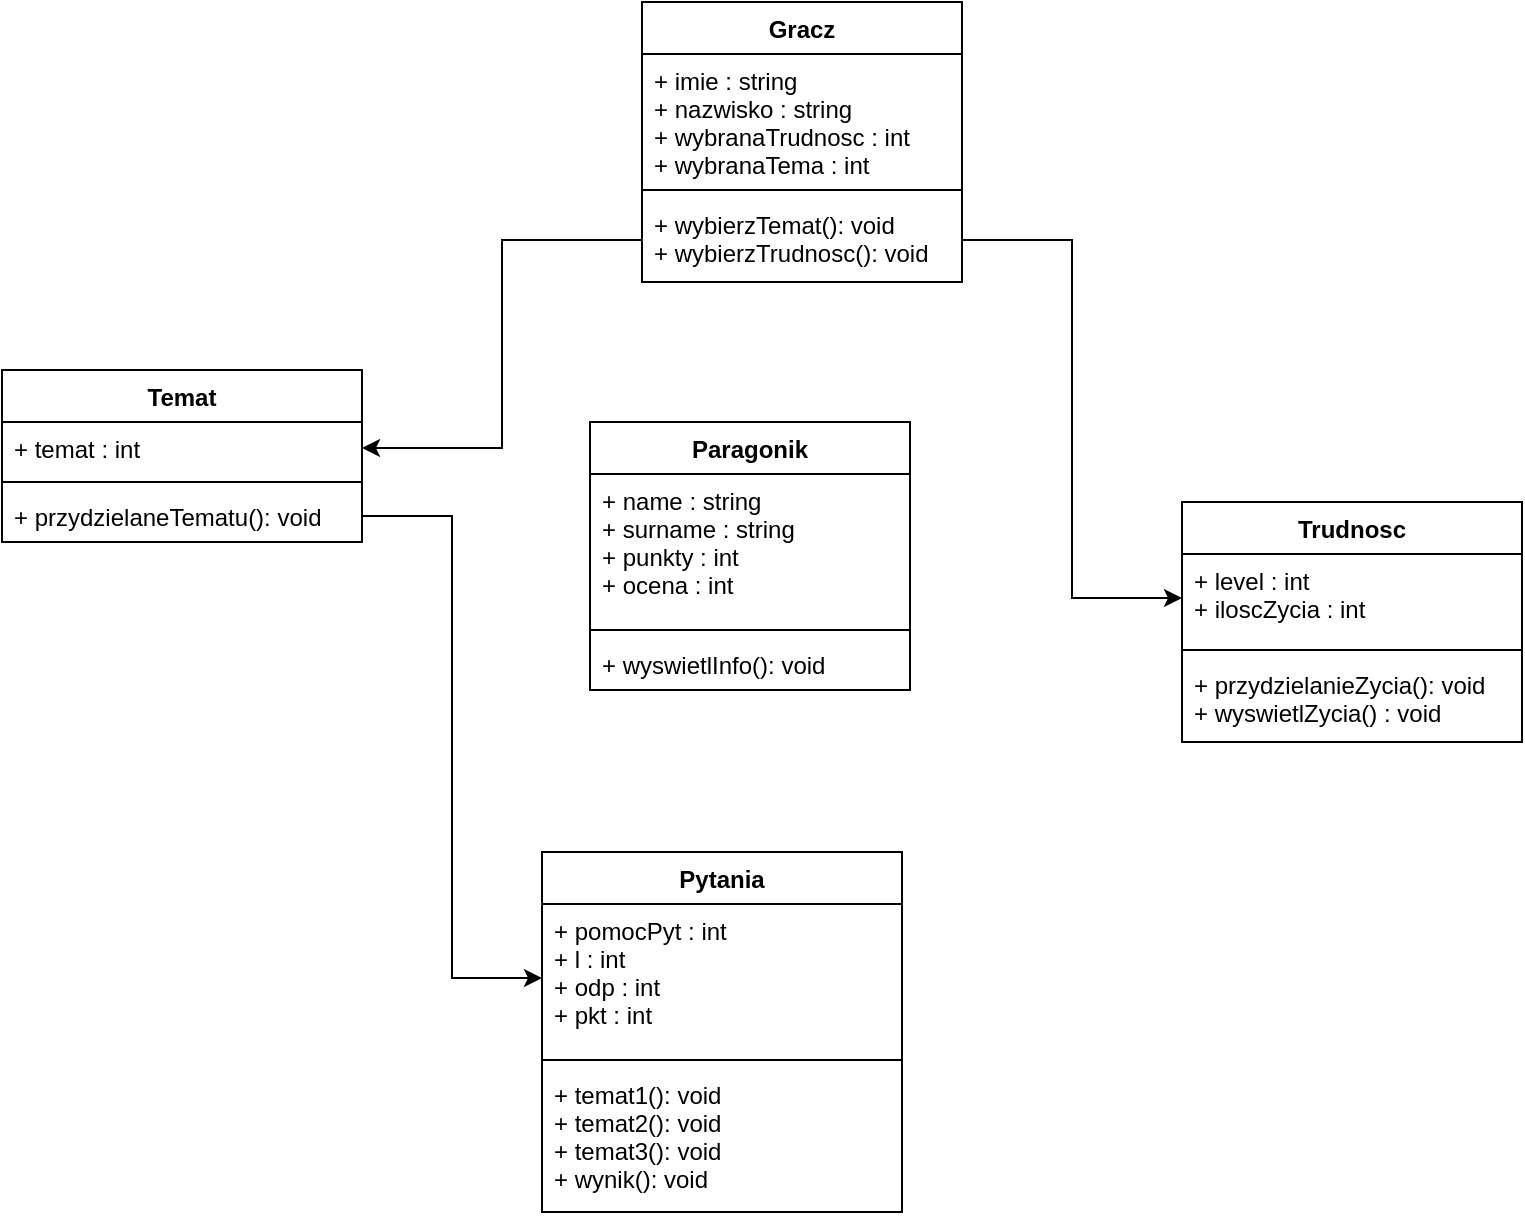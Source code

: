 <mxfile version="14.6.13" type="device"><diagram id="C5RBs43oDa-KdzZeNtuy" name="Page-1"><mxGraphModel dx="460" dy="752" grid="1" gridSize="10" guides="1" tooltips="1" connect="1" arrows="1" fold="1" page="1" pageScale="1" pageWidth="827" pageHeight="1169" math="0" shadow="0"><root><mxCell id="WIyWlLk6GJQsqaUBKTNV-0"/><mxCell id="WIyWlLk6GJQsqaUBKTNV-1" parent="WIyWlLk6GJQsqaUBKTNV-0"/><mxCell id="8ljhn5KnssQ5Gn063F_6-4" value="Temat" style="swimlane;fontStyle=1;align=center;verticalAlign=top;childLayout=stackLayout;horizontal=1;startSize=26;horizontalStack=0;resizeParent=1;resizeParentMax=0;resizeLast=0;collapsible=1;marginBottom=0;" parent="WIyWlLk6GJQsqaUBKTNV-1" vertex="1"><mxGeometry x="40" y="254" width="180" height="86" as="geometry"/></mxCell><mxCell id="8ljhn5KnssQ5Gn063F_6-5" value="+ temat : int" style="text;strokeColor=none;fillColor=none;align=left;verticalAlign=top;spacingLeft=4;spacingRight=4;overflow=hidden;rotatable=0;points=[[0,0.5],[1,0.5]];portConstraint=eastwest;" parent="8ljhn5KnssQ5Gn063F_6-4" vertex="1"><mxGeometry y="26" width="180" height="26" as="geometry"/></mxCell><mxCell id="8ljhn5KnssQ5Gn063F_6-6" value="" style="line;strokeWidth=1;fillColor=none;align=left;verticalAlign=middle;spacingTop=-1;spacingLeft=3;spacingRight=3;rotatable=0;labelPosition=right;points=[];portConstraint=eastwest;" parent="8ljhn5KnssQ5Gn063F_6-4" vertex="1"><mxGeometry y="52" width="180" height="8" as="geometry"/></mxCell><mxCell id="8ljhn5KnssQ5Gn063F_6-7" value="+ przydzielaneTematu(): void" style="text;strokeColor=none;fillColor=none;align=left;verticalAlign=top;spacingLeft=4;spacingRight=4;overflow=hidden;rotatable=0;points=[[0,0.5],[1,0.5]];portConstraint=eastwest;" parent="8ljhn5KnssQ5Gn063F_6-4" vertex="1"><mxGeometry y="60" width="180" height="26" as="geometry"/></mxCell><mxCell id="8ljhn5KnssQ5Gn063F_6-8" style="edgeStyle=orthogonalEdgeStyle;rounded=0;orthogonalLoop=1;jettySize=auto;html=1;entryX=0;entryY=0.5;entryDx=0;entryDy=0;" parent="WIyWlLk6GJQsqaUBKTNV-1" source="8ljhn5KnssQ5Gn063F_6-7" target="8ljhn5KnssQ5Gn063F_6-18" edge="1"><mxGeometry relative="1" as="geometry"><mxPoint x="290" y="590" as="targetPoint"/></mxGeometry></mxCell><mxCell id="8ljhn5KnssQ5Gn063F_6-10" value="Gracz" style="swimlane;fontStyle=1;align=center;verticalAlign=top;childLayout=stackLayout;horizontal=1;startSize=26;horizontalStack=0;resizeParent=1;resizeParentMax=0;resizeLast=0;collapsible=1;marginBottom=0;" parent="WIyWlLk6GJQsqaUBKTNV-1" vertex="1"><mxGeometry x="360" y="70" width="160" height="140" as="geometry"/></mxCell><mxCell id="8ljhn5KnssQ5Gn063F_6-11" value="+ imie : string&#10;+ nazwisko : string&#10;+ wybranaTrudnosc : int &#10;+ wybranaTema : int" style="text;strokeColor=none;fillColor=none;align=left;verticalAlign=top;spacingLeft=4;spacingRight=4;overflow=hidden;rotatable=0;points=[[0,0.5],[1,0.5]];portConstraint=eastwest;" parent="8ljhn5KnssQ5Gn063F_6-10" vertex="1"><mxGeometry y="26" width="160" height="64" as="geometry"/></mxCell><mxCell id="8ljhn5KnssQ5Gn063F_6-12" value="" style="line;strokeWidth=1;fillColor=none;align=left;verticalAlign=middle;spacingTop=-1;spacingLeft=3;spacingRight=3;rotatable=0;labelPosition=right;points=[];portConstraint=eastwest;" parent="8ljhn5KnssQ5Gn063F_6-10" vertex="1"><mxGeometry y="90" width="160" height="8" as="geometry"/></mxCell><mxCell id="8ljhn5KnssQ5Gn063F_6-13" value="+ wybierzTemat(): void&#10;+ wybierzTrudnosc(): void" style="text;strokeColor=none;fillColor=none;align=left;verticalAlign=top;spacingLeft=4;spacingRight=4;overflow=hidden;rotatable=0;points=[[0,0.5],[1,0.5]];portConstraint=eastwest;" parent="8ljhn5KnssQ5Gn063F_6-10" vertex="1"><mxGeometry y="98" width="160" height="42" as="geometry"/></mxCell><mxCell id="8ljhn5KnssQ5Gn063F_6-14" style="edgeStyle=orthogonalEdgeStyle;rounded=0;orthogonalLoop=1;jettySize=auto;html=1;" parent="WIyWlLk6GJQsqaUBKTNV-1" source="8ljhn5KnssQ5Gn063F_6-13" target="8ljhn5KnssQ5Gn063F_6-5" edge="1"><mxGeometry relative="1" as="geometry"/></mxCell><mxCell id="8ljhn5KnssQ5Gn063F_6-15" style="edgeStyle=orthogonalEdgeStyle;rounded=0;orthogonalLoop=1;jettySize=auto;html=1;entryX=0;entryY=0.5;entryDx=0;entryDy=0;" parent="WIyWlLk6GJQsqaUBKTNV-1" source="8ljhn5KnssQ5Gn063F_6-13" target="8ljhn5KnssQ5Gn063F_6-29" edge="1"><mxGeometry relative="1" as="geometry"/></mxCell><mxCell id="8ljhn5KnssQ5Gn063F_6-17" value="Pytania" style="swimlane;fontStyle=1;align=center;verticalAlign=top;childLayout=stackLayout;horizontal=1;startSize=26;horizontalStack=0;resizeParent=1;resizeParentMax=0;resizeLast=0;collapsible=1;marginBottom=0;" parent="WIyWlLk6GJQsqaUBKTNV-1" vertex="1"><mxGeometry x="310" y="495" width="180" height="180" as="geometry"/></mxCell><mxCell id="8ljhn5KnssQ5Gn063F_6-18" value="+ pomocPyt : int&#10;+ l : int&#10;+ odp : int&#10;+ pkt : int" style="text;strokeColor=none;fillColor=none;align=left;verticalAlign=top;spacingLeft=4;spacingRight=4;overflow=hidden;rotatable=0;points=[[0,0.5],[1,0.5]];portConstraint=eastwest;" parent="8ljhn5KnssQ5Gn063F_6-17" vertex="1"><mxGeometry y="26" width="180" height="74" as="geometry"/></mxCell><mxCell id="8ljhn5KnssQ5Gn063F_6-19" value="" style="line;strokeWidth=1;fillColor=none;align=left;verticalAlign=middle;spacingTop=-1;spacingLeft=3;spacingRight=3;rotatable=0;labelPosition=right;points=[];portConstraint=eastwest;" parent="8ljhn5KnssQ5Gn063F_6-17" vertex="1"><mxGeometry y="100" width="180" height="8" as="geometry"/></mxCell><mxCell id="8ljhn5KnssQ5Gn063F_6-20" value="+ temat1(): void&#10;+ temat2(): void&#10;+ temat3(): void&#10;+ wynik(): void" style="text;strokeColor=none;fillColor=none;align=left;verticalAlign=top;spacingLeft=4;spacingRight=4;overflow=hidden;rotatable=0;points=[[0,0.5],[1,0.5]];portConstraint=eastwest;" parent="8ljhn5KnssQ5Gn063F_6-17" vertex="1"><mxGeometry y="108" width="180" height="72" as="geometry"/></mxCell><mxCell id="8ljhn5KnssQ5Gn063F_6-24" value="Paragonik" style="swimlane;fontStyle=1;align=center;verticalAlign=top;childLayout=stackLayout;horizontal=1;startSize=26;horizontalStack=0;resizeParent=1;resizeParentMax=0;resizeLast=0;collapsible=1;marginBottom=0;" parent="WIyWlLk6GJQsqaUBKTNV-1" vertex="1"><mxGeometry x="334" y="280" width="160" height="134" as="geometry"/></mxCell><mxCell id="8ljhn5KnssQ5Gn063F_6-25" value="+ name : string&#10;+ surname : string&#10;+ punkty : int &#10;+ ocena : int&#10;" style="text;strokeColor=none;fillColor=none;align=left;verticalAlign=top;spacingLeft=4;spacingRight=4;overflow=hidden;rotatable=0;points=[[0,0.5],[1,0.5]];portConstraint=eastwest;" parent="8ljhn5KnssQ5Gn063F_6-24" vertex="1"><mxGeometry y="26" width="160" height="74" as="geometry"/></mxCell><mxCell id="8ljhn5KnssQ5Gn063F_6-26" value="" style="line;strokeWidth=1;fillColor=none;align=left;verticalAlign=middle;spacingTop=-1;spacingLeft=3;spacingRight=3;rotatable=0;labelPosition=right;points=[];portConstraint=eastwest;" parent="8ljhn5KnssQ5Gn063F_6-24" vertex="1"><mxGeometry y="100" width="160" height="8" as="geometry"/></mxCell><mxCell id="8ljhn5KnssQ5Gn063F_6-27" value="+ wyswietlInfo(): void" style="text;strokeColor=none;fillColor=none;align=left;verticalAlign=top;spacingLeft=4;spacingRight=4;overflow=hidden;rotatable=0;points=[[0,0.5],[1,0.5]];portConstraint=eastwest;" parent="8ljhn5KnssQ5Gn063F_6-24" vertex="1"><mxGeometry y="108" width="160" height="26" as="geometry"/></mxCell><mxCell id="8ljhn5KnssQ5Gn063F_6-28" value="Trudnosc" style="swimlane;fontStyle=1;align=center;verticalAlign=top;childLayout=stackLayout;horizontal=1;startSize=26;horizontalStack=0;resizeParent=1;resizeParentMax=0;resizeLast=0;collapsible=1;marginBottom=0;" parent="WIyWlLk6GJQsqaUBKTNV-1" vertex="1"><mxGeometry x="630" y="320" width="170" height="120" as="geometry"/></mxCell><mxCell id="8ljhn5KnssQ5Gn063F_6-29" value="+ level : int&#10;+ iloscZycia : int" style="text;strokeColor=none;fillColor=none;align=left;verticalAlign=top;spacingLeft=4;spacingRight=4;overflow=hidden;rotatable=0;points=[[0,0.5],[1,0.5]];portConstraint=eastwest;" parent="8ljhn5KnssQ5Gn063F_6-28" vertex="1"><mxGeometry y="26" width="170" height="44" as="geometry"/></mxCell><mxCell id="8ljhn5KnssQ5Gn063F_6-30" value="" style="line;strokeWidth=1;fillColor=none;align=left;verticalAlign=middle;spacingTop=-1;spacingLeft=3;spacingRight=3;rotatable=0;labelPosition=right;points=[];portConstraint=eastwest;" parent="8ljhn5KnssQ5Gn063F_6-28" vertex="1"><mxGeometry y="70" width="170" height="8" as="geometry"/></mxCell><mxCell id="8ljhn5KnssQ5Gn063F_6-31" value="+ przydzielanieZycia(): void&#10;+ wyswietlZycia() : void" style="text;strokeColor=none;fillColor=none;align=left;verticalAlign=top;spacingLeft=4;spacingRight=4;overflow=hidden;rotatable=0;points=[[0,0.5],[1,0.5]];portConstraint=eastwest;" parent="8ljhn5KnssQ5Gn063F_6-28" vertex="1"><mxGeometry y="78" width="170" height="42" as="geometry"/></mxCell></root></mxGraphModel></diagram></mxfile>